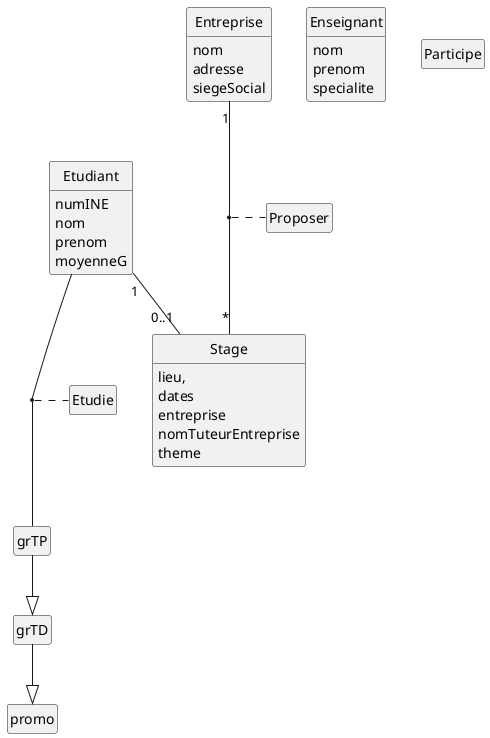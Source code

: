 @startuml TD3.1.1
'--------------------------------
' Parametres pour le dessin
'--------------------------------
hide circle
hide empty members
hide empty methods
'--------------------------------

'usecase recenser as "Recenser les demandes de stage"

class Entreprise {
  nom
  adresse
  siegeSocial
}

class Etudiant {
  numINE
  nom
  prenom
  moyenneG
}

class Enseignant {
  nom
  prenom
  specialite
}

class Stage {
  lieu,
  dates
  entreprise
  nomTuteurEntreprise
  theme
}

class grTP {
  
}

class grTD {
  
}

class promo {
  
}

class Proposer {
  
}

class Participe {
  
}

class Etudie {
  
}

grTP --|> grTD
grTD --|> promo

Etudiant -- grTP
(Etudiant, grTP) . Etudie

Entreprise "1" -- "*" Stage
Etudiant "1" -- "0..1" Stage

(Entreprise, Stage) . Proposer



@enduml
